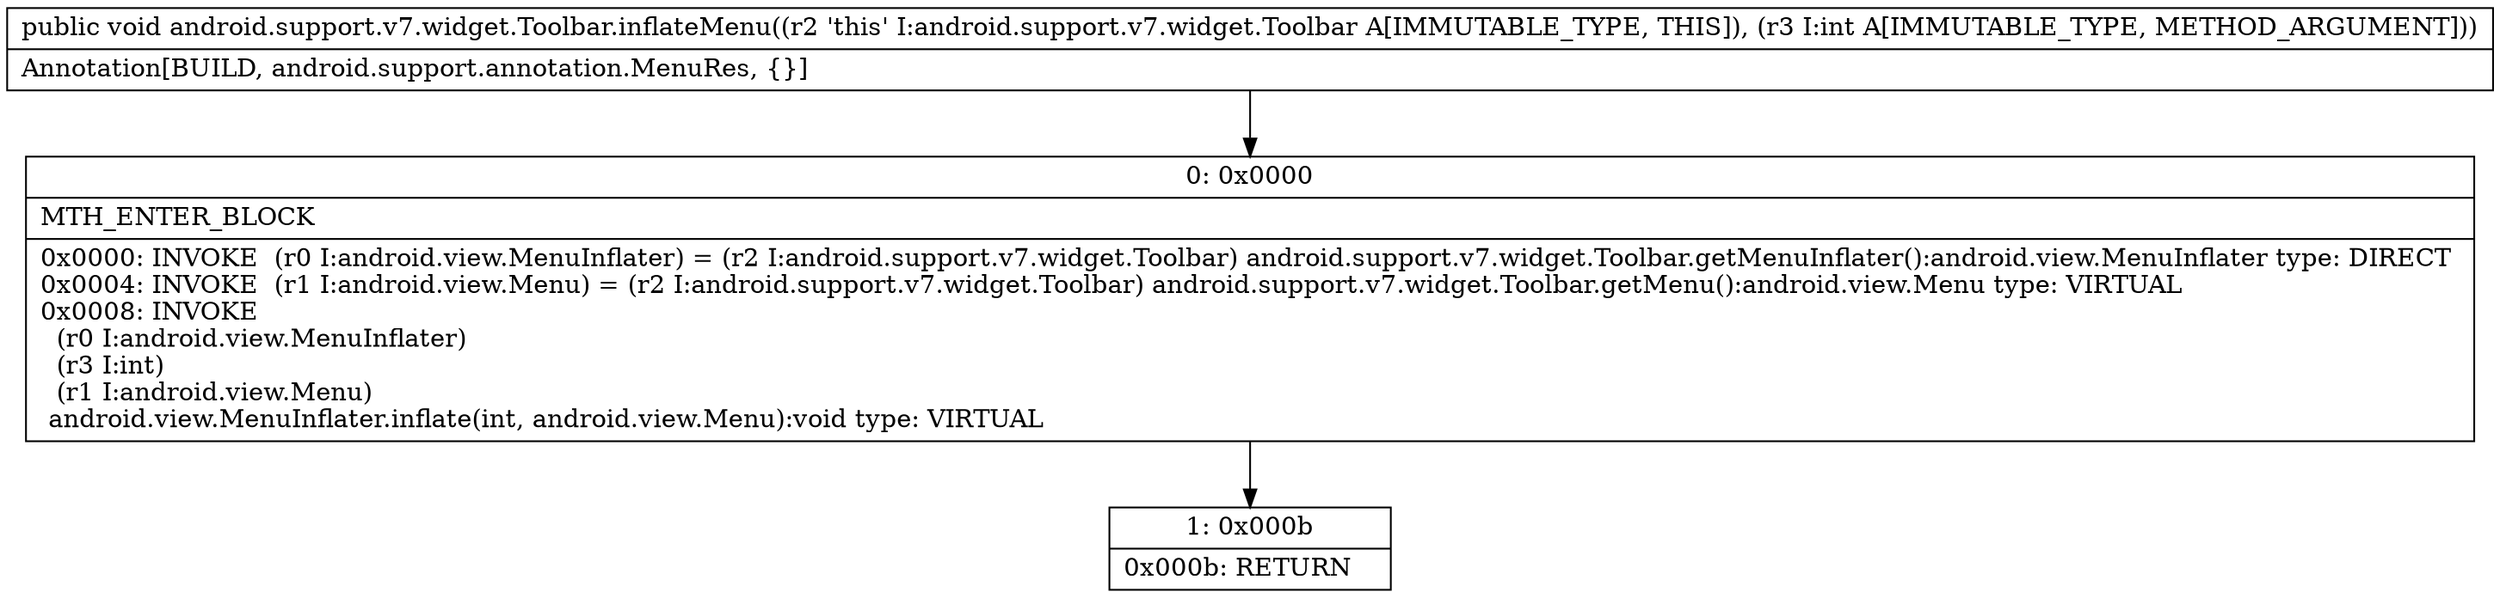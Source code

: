 digraph "CFG forandroid.support.v7.widget.Toolbar.inflateMenu(I)V" {
Node_0 [shape=record,label="{0\:\ 0x0000|MTH_ENTER_BLOCK\l|0x0000: INVOKE  (r0 I:android.view.MenuInflater) = (r2 I:android.support.v7.widget.Toolbar) android.support.v7.widget.Toolbar.getMenuInflater():android.view.MenuInflater type: DIRECT \l0x0004: INVOKE  (r1 I:android.view.Menu) = (r2 I:android.support.v7.widget.Toolbar) android.support.v7.widget.Toolbar.getMenu():android.view.Menu type: VIRTUAL \l0x0008: INVOKE  \l  (r0 I:android.view.MenuInflater)\l  (r3 I:int)\l  (r1 I:android.view.Menu)\l android.view.MenuInflater.inflate(int, android.view.Menu):void type: VIRTUAL \l}"];
Node_1 [shape=record,label="{1\:\ 0x000b|0x000b: RETURN   \l}"];
MethodNode[shape=record,label="{public void android.support.v7.widget.Toolbar.inflateMenu((r2 'this' I:android.support.v7.widget.Toolbar A[IMMUTABLE_TYPE, THIS]), (r3 I:int A[IMMUTABLE_TYPE, METHOD_ARGUMENT]))  | Annotation[BUILD, android.support.annotation.MenuRes, \{\}]\l}"];
MethodNode -> Node_0;
Node_0 -> Node_1;
}

